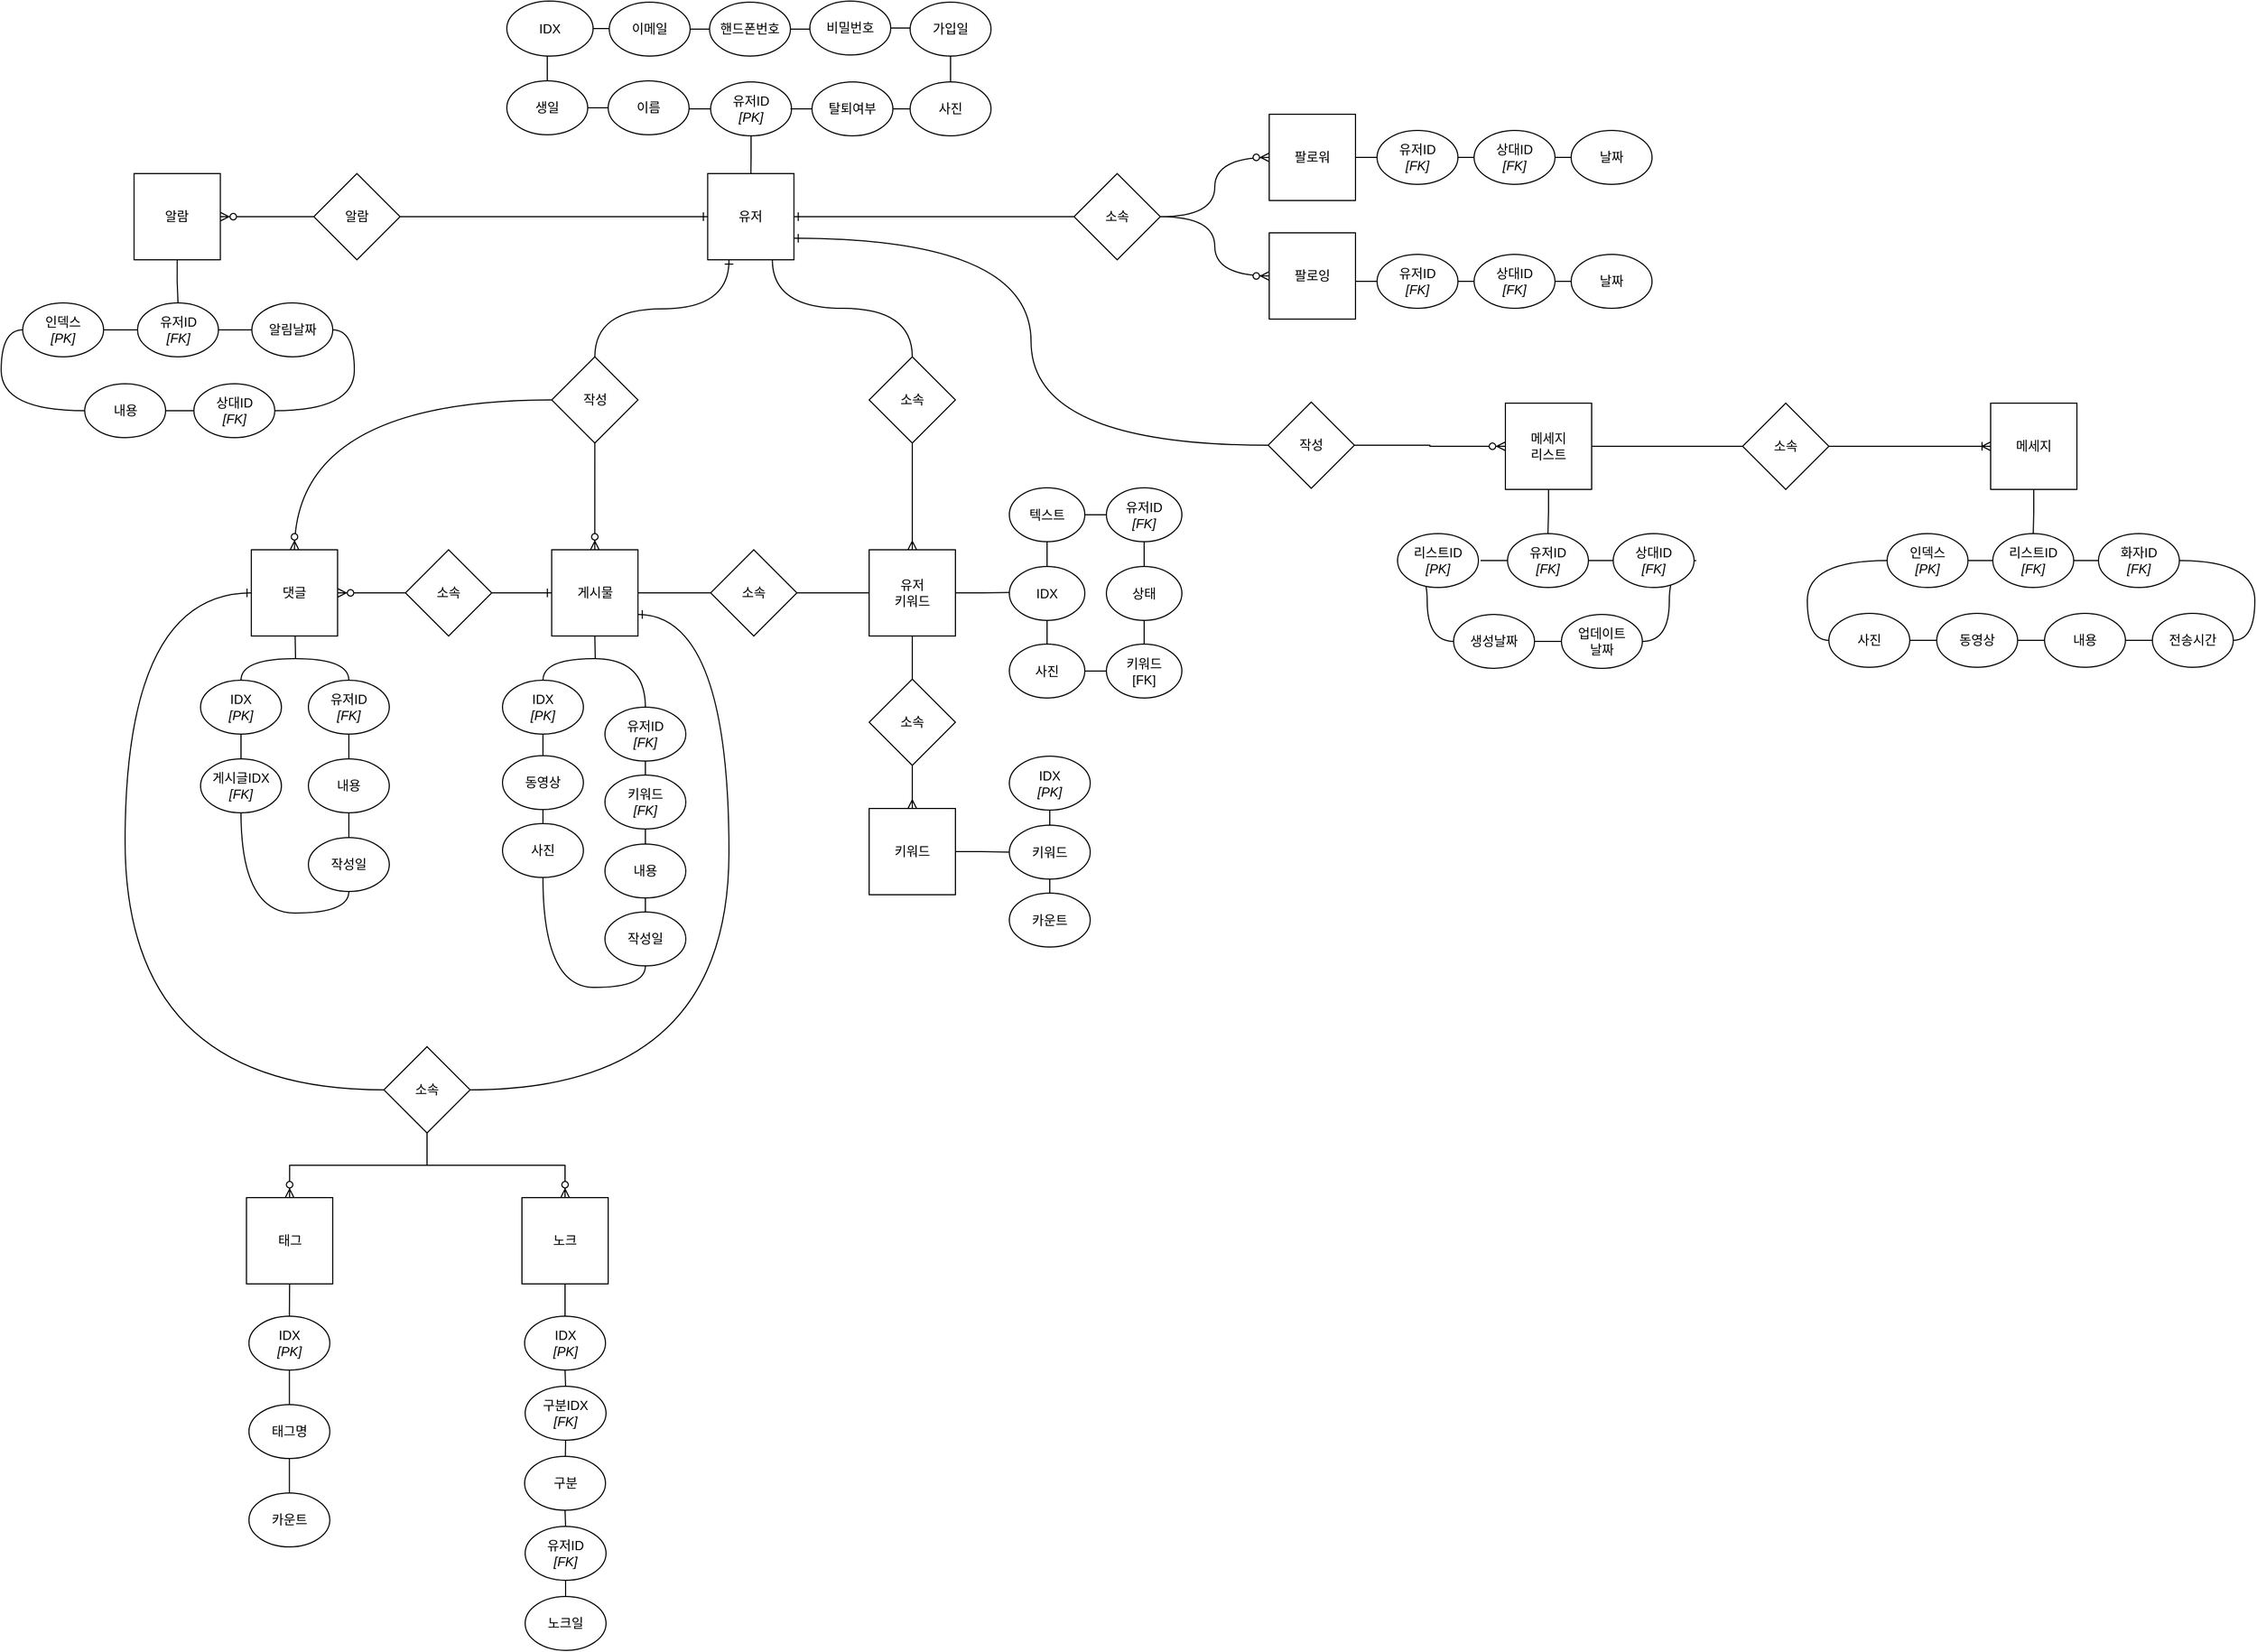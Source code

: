 <mxfile version="14.4.9" type="github">
  <diagram id="OJwl7VF2aaMQ7D2Qhbce" name="Page-1">
    <mxGraphModel dx="3764" dy="1450" grid="1" gridSize="10" guides="1" tooltips="1" connect="1" arrows="1" fold="1" page="1" pageScale="1" pageWidth="1169" pageHeight="1654" math="0" shadow="0">
      <root>
        <mxCell id="0" />
        <mxCell id="1" parent="0" />
        <mxCell id="GeIdy100ILQXvOGni47h-77" style="edgeStyle=orthogonalEdgeStyle;rounded=0;orthogonalLoop=1;jettySize=auto;html=1;exitX=1;exitY=0.5;exitDx=0;exitDy=0;startArrow=ERone;startFill=0;endArrow=none;endFill=0;entryX=0;entryY=0.5;entryDx=0;entryDy=0;" edge="1" parent="1" source="9PiMVoSSLSlRTzpGpvO3-22" target="9PiMVoSSLSlRTzpGpvO3-119">
          <mxGeometry relative="1" as="geometry">
            <mxPoint x="820" y="730" as="targetPoint" />
          </mxGeometry>
        </mxCell>
        <mxCell id="GeIdy100ILQXvOGni47h-89" style="edgeStyle=orthogonalEdgeStyle;rounded=0;orthogonalLoop=1;jettySize=auto;html=1;exitX=0.75;exitY=1;exitDx=0;exitDy=0;startArrow=none;startFill=0;endArrow=none;endFill=0;curved=1;" edge="1" parent="1" source="9PiMVoSSLSlRTzpGpvO3-22" target="9PiMVoSSLSlRTzpGpvO3-71">
          <mxGeometry relative="1" as="geometry" />
        </mxCell>
        <mxCell id="GeIdy100ILQXvOGni47h-182" style="edgeStyle=orthogonalEdgeStyle;curved=1;rounded=0;orthogonalLoop=1;jettySize=auto;html=1;exitX=1;exitY=0.75;exitDx=0;exitDy=0;entryX=0;entryY=0.5;entryDx=0;entryDy=0;startArrow=ERone;startFill=0;endArrow=none;endFill=0;" edge="1" parent="1" source="9PiMVoSSLSlRTzpGpvO3-22" target="9PiMVoSSLSlRTzpGpvO3-205">
          <mxGeometry relative="1" as="geometry" />
        </mxCell>
        <mxCell id="9PiMVoSSLSlRTzpGpvO3-22" value="유저" style="whiteSpace=wrap;html=1;aspect=fixed;" parent="1" vertex="1">
          <mxGeometry x="620.25" y="490" width="80" height="80" as="geometry" />
        </mxCell>
        <mxCell id="9PiMVoSSLSlRTzpGpvO3-57" style="edgeStyle=orthogonalEdgeStyle;rounded=0;orthogonalLoop=1;jettySize=auto;html=1;exitX=0.5;exitY=0;exitDx=0;exitDy=0;startArrow=ERmany;startFill=0;endArrow=none;endFill=0;" parent="1" source="9PiMVoSSLSlRTzpGpvO3-47" target="9PiMVoSSLSlRTzpGpvO3-56" edge="1">
          <mxGeometry relative="1" as="geometry" />
        </mxCell>
        <mxCell id="GeIdy100ILQXvOGni47h-93" style="edgeStyle=orthogonalEdgeStyle;rounded=0;orthogonalLoop=1;jettySize=auto;html=1;exitX=1;exitY=0.5;exitDx=0;exitDy=0;startArrow=none;startFill=0;endArrow=none;endFill=0;" edge="1" parent="1" source="9PiMVoSSLSlRTzpGpvO3-47" target="9PiMVoSSLSlRTzpGpvO3-49">
          <mxGeometry relative="1" as="geometry" />
        </mxCell>
        <mxCell id="9PiMVoSSLSlRTzpGpvO3-47" value="키워드" style="whiteSpace=wrap;html=1;aspect=fixed;gradientColor=#ffffff;" parent="1" vertex="1">
          <mxGeometry x="770" y="1079" width="80" height="80" as="geometry" />
        </mxCell>
        <mxCell id="9PiMVoSSLSlRTzpGpvO3-56" value="소속" style="rhombus;whiteSpace=wrap;html=1;gradientColor=#ffffff;" parent="1" vertex="1">
          <mxGeometry x="770" y="959" width="80" height="80" as="geometry" />
        </mxCell>
        <mxCell id="9PiMVoSSLSlRTzpGpvO3-78" style="edgeStyle=orthogonalEdgeStyle;rounded=0;orthogonalLoop=1;jettySize=auto;html=1;exitX=0.5;exitY=1;exitDx=0;exitDy=0;startArrow=none;startFill=0;endArrow=none;endFill=0;" parent="1" source="9PiMVoSSLSlRTzpGpvO3-70" target="9PiMVoSSLSlRTzpGpvO3-56" edge="1">
          <mxGeometry relative="1" as="geometry" />
        </mxCell>
        <mxCell id="GeIdy100ILQXvOGni47h-91" style="edgeStyle=orthogonalEdgeStyle;rounded=0;orthogonalLoop=1;jettySize=auto;html=1;exitX=0;exitY=0.5;exitDx=0;exitDy=0;startArrow=none;startFill=0;endArrow=none;endFill=0;" edge="1" parent="1" source="9PiMVoSSLSlRTzpGpvO3-70" target="GeIdy100ILQXvOGni47h-90">
          <mxGeometry relative="1" as="geometry" />
        </mxCell>
        <mxCell id="GeIdy100ILQXvOGni47h-94" style="edgeStyle=orthogonalEdgeStyle;rounded=0;orthogonalLoop=1;jettySize=auto;html=1;exitX=1;exitY=0.5;exitDx=0;exitDy=0;startArrow=none;startFill=0;endArrow=none;endFill=0;" edge="1" parent="1" source="9PiMVoSSLSlRTzpGpvO3-70">
          <mxGeometry relative="1" as="geometry">
            <mxPoint x="900" y="878.667" as="targetPoint" />
          </mxGeometry>
        </mxCell>
        <mxCell id="9PiMVoSSLSlRTzpGpvO3-70" value="유저&lt;br&gt;키워드" style="whiteSpace=wrap;html=1;aspect=fixed;gradientColor=#ffffff;" parent="1" vertex="1">
          <mxGeometry x="770" y="839" width="80" height="80" as="geometry" />
        </mxCell>
        <mxCell id="9PiMVoSSLSlRTzpGpvO3-77" style="edgeStyle=orthogonalEdgeStyle;rounded=0;orthogonalLoop=1;jettySize=auto;html=1;exitX=0.5;exitY=1;exitDx=0;exitDy=0;entryX=0.5;entryY=0;entryDx=0;entryDy=0;startArrow=none;startFill=0;endArrow=ERmany;endFill=0;" parent="1" source="9PiMVoSSLSlRTzpGpvO3-71" target="9PiMVoSSLSlRTzpGpvO3-70" edge="1">
          <mxGeometry relative="1" as="geometry" />
        </mxCell>
        <mxCell id="9PiMVoSSLSlRTzpGpvO3-71" value="소속" style="rhombus;whiteSpace=wrap;html=1;gradientColor=#ffffff;" parent="1" vertex="1">
          <mxGeometry x="770" y="660" width="80" height="80" as="geometry" />
        </mxCell>
        <mxCell id="GeIdy100ILQXvOGni47h-99" style="edgeStyle=orthogonalEdgeStyle;rounded=0;orthogonalLoop=1;jettySize=auto;html=1;exitX=0.5;exitY=1;exitDx=0;exitDy=0;startArrow=none;startFill=0;endArrow=none;endFill=0;" edge="1" parent="1" source="9PiMVoSSLSlRTzpGpvO3-83">
          <mxGeometry relative="1" as="geometry">
            <mxPoint x="516" y="940" as="targetPoint" />
          </mxGeometry>
        </mxCell>
        <mxCell id="GeIdy100ILQXvOGni47h-101" style="edgeStyle=orthogonalEdgeStyle;rounded=0;orthogonalLoop=1;jettySize=auto;html=1;exitX=0;exitY=0.5;exitDx=0;exitDy=0;startArrow=ERone;startFill=0;endArrow=none;endFill=0;" edge="1" parent="1" source="9PiMVoSSLSlRTzpGpvO3-83" target="9PiMVoSSLSlRTzpGpvO3-239">
          <mxGeometry relative="1" as="geometry" />
        </mxCell>
        <mxCell id="GeIdy100ILQXvOGni47h-181" style="edgeStyle=orthogonalEdgeStyle;curved=1;rounded=0;orthogonalLoop=1;jettySize=auto;html=1;exitX=1;exitY=0.75;exitDx=0;exitDy=0;entryX=1;entryY=0.5;entryDx=0;entryDy=0;startArrow=ERone;startFill=0;endArrow=none;endFill=0;" edge="1" parent="1" source="9PiMVoSSLSlRTzpGpvO3-83" target="9PiMVoSSLSlRTzpGpvO3-245">
          <mxGeometry relative="1" as="geometry">
            <Array as="points">
              <mxPoint x="640" y="899" />
              <mxPoint x="640" y="1340" />
            </Array>
          </mxGeometry>
        </mxCell>
        <mxCell id="9PiMVoSSLSlRTzpGpvO3-83" value="게시물" style="whiteSpace=wrap;html=1;aspect=fixed;gradientColor=#ffffff;" parent="1" vertex="1">
          <mxGeometry x="475.62" y="839" width="80" height="80" as="geometry" />
        </mxCell>
        <mxCell id="GeIdy100ILQXvOGni47h-180" style="edgeStyle=orthogonalEdgeStyle;curved=1;rounded=0;orthogonalLoop=1;jettySize=auto;html=1;exitX=0;exitY=0.5;exitDx=0;exitDy=0;entryX=0;entryY=0.5;entryDx=0;entryDy=0;startArrow=ERone;startFill=0;endArrow=none;endFill=0;" edge="1" parent="1" source="9PiMVoSSLSlRTzpGpvO3-94" target="9PiMVoSSLSlRTzpGpvO3-245">
          <mxGeometry relative="1" as="geometry">
            <Array as="points">
              <mxPoint x="80" y="879" />
              <mxPoint x="80" y="1340" />
            </Array>
          </mxGeometry>
        </mxCell>
        <mxCell id="9PiMVoSSLSlRTzpGpvO3-94" value="댓글" style="whiteSpace=wrap;html=1;aspect=fixed;gradientColor=#ffffff;" parent="1" vertex="1">
          <mxGeometry x="197.07" y="839" width="80" height="80" as="geometry" />
        </mxCell>
        <mxCell id="GeIdy100ILQXvOGni47h-161" style="edgeStyle=none;rounded=0;orthogonalLoop=1;jettySize=auto;html=1;exitX=0.5;exitY=1;exitDx=0;exitDy=0;startArrow=none;startFill=0;endArrow=none;endFill=0;" edge="1" parent="1" source="9PiMVoSSLSlRTzpGpvO3-103" target="GeIdy100ILQXvOGni47h-160">
          <mxGeometry relative="1" as="geometry" />
        </mxCell>
        <mxCell id="9PiMVoSSLSlRTzpGpvO3-103" value="노크" style="whiteSpace=wrap;html=1;aspect=fixed;gradientColor=#ffffff;" parent="1" vertex="1">
          <mxGeometry x="448" y="1440" width="80" height="80" as="geometry" />
        </mxCell>
        <mxCell id="GeIdy100ILQXvOGni47h-165" style="edgeStyle=none;rounded=0;orthogonalLoop=1;jettySize=auto;html=1;exitX=0.5;exitY=1;exitDx=0;exitDy=0;entryX=0.5;entryY=0;entryDx=0;entryDy=0;startArrow=none;startFill=0;endArrow=none;endFill=0;" edge="1" parent="1" source="9PiMVoSSLSlRTzpGpvO3-104" target="9PiMVoSSLSlRTzpGpvO3-105">
          <mxGeometry relative="1" as="geometry" />
        </mxCell>
        <mxCell id="9PiMVoSSLSlRTzpGpvO3-104" value="구분" style="ellipse;whiteSpace=wrap;html=1;gradientColor=#ffffff;flipH=1;flipV=1;" parent="1" vertex="1">
          <mxGeometry x="450.5" y="1680" width="75" height="50" as="geometry" />
        </mxCell>
        <mxCell id="GeIdy100ILQXvOGni47h-166" style="edgeStyle=none;rounded=0;orthogonalLoop=1;jettySize=auto;html=1;exitX=0.5;exitY=1;exitDx=0;exitDy=0;entryX=0.5;entryY=0;entryDx=0;entryDy=0;startArrow=none;startFill=0;endArrow=none;endFill=0;" edge="1" parent="1" source="9PiMVoSSLSlRTzpGpvO3-105" target="9PiMVoSSLSlRTzpGpvO3-106">
          <mxGeometry relative="1" as="geometry" />
        </mxCell>
        <mxCell id="9PiMVoSSLSlRTzpGpvO3-105" value="유저ID&lt;br&gt;&lt;i&gt;[FK]&lt;/i&gt;" style="ellipse;whiteSpace=wrap;html=1;gradientColor=#ffffff;flipH=1;flipV=1;" parent="1" vertex="1">
          <mxGeometry x="451" y="1745" width="75" height="50" as="geometry" />
        </mxCell>
        <mxCell id="9PiMVoSSLSlRTzpGpvO3-106" value="노크일" style="ellipse;whiteSpace=wrap;html=1;gradientColor=#ffffff;flipH=1;flipV=1;" parent="1" vertex="1">
          <mxGeometry x="451" y="1810" width="75" height="50" as="geometry" />
        </mxCell>
        <mxCell id="9PiMVoSSLSlRTzpGpvO3-110" value="팔로워" style="whiteSpace=wrap;html=1;aspect=fixed;" parent="1" vertex="1">
          <mxGeometry x="1141" y="435" width="80" height="80" as="geometry" />
        </mxCell>
        <mxCell id="9PiMVoSSLSlRTzpGpvO3-198" style="edgeStyle=orthogonalEdgeStyle;rounded=0;orthogonalLoop=1;jettySize=auto;html=1;exitX=0;exitY=0.5;exitDx=0;exitDy=0;entryX=1;entryY=0.5;entryDx=0;entryDy=0;startArrow=none;startFill=0;endArrow=none;endFill=0;" parent="1" source="9PiMVoSSLSlRTzpGpvO3-111" target="9PiMVoSSLSlRTzpGpvO3-110" edge="1">
          <mxGeometry relative="1" as="geometry" />
        </mxCell>
        <mxCell id="9PiMVoSSLSlRTzpGpvO3-111" value="유저ID&lt;br&gt;&lt;i&gt;[FK]&lt;/i&gt;" style="ellipse;whiteSpace=wrap;html=1;gradientColor=#ffffff;flipH=1;flipV=1;" parent="1" vertex="1">
          <mxGeometry x="1241" y="450" width="75" height="50" as="geometry" />
        </mxCell>
        <mxCell id="9PiMVoSSLSlRTzpGpvO3-199" style="edgeStyle=orthogonalEdgeStyle;rounded=0;orthogonalLoop=1;jettySize=auto;html=1;exitX=0;exitY=0.5;exitDx=0;exitDy=0;entryX=1;entryY=0.5;entryDx=0;entryDy=0;startArrow=none;startFill=0;endArrow=none;endFill=0;" parent="1" source="9PiMVoSSLSlRTzpGpvO3-113" target="9PiMVoSSLSlRTzpGpvO3-111" edge="1">
          <mxGeometry relative="1" as="geometry" />
        </mxCell>
        <mxCell id="9PiMVoSSLSlRTzpGpvO3-113" value="상대ID&lt;br&gt;&lt;i&gt;[FK]&lt;/i&gt;" style="ellipse;whiteSpace=wrap;html=1;gradientColor=#ffffff;flipH=1;flipV=1;" parent="1" vertex="1">
          <mxGeometry x="1331" y="450" width="75" height="50" as="geometry" />
        </mxCell>
        <mxCell id="9PiMVoSSLSlRTzpGpvO3-114" value="팔로잉" style="whiteSpace=wrap;html=1;aspect=fixed;" parent="1" vertex="1">
          <mxGeometry x="1141" y="545" width="80" height="80" as="geometry" />
        </mxCell>
        <mxCell id="9PiMVoSSLSlRTzpGpvO3-201" style="edgeStyle=orthogonalEdgeStyle;rounded=0;orthogonalLoop=1;jettySize=auto;html=1;exitX=0;exitY=0.5;exitDx=0;exitDy=0;entryX=1;entryY=0.5;entryDx=0;entryDy=0;startArrow=none;startFill=0;endArrow=none;endFill=0;" parent="1" target="9PiMVoSSLSlRTzpGpvO3-114" edge="1">
          <mxGeometry relative="1" as="geometry">
            <mxPoint x="1241.0" y="590" as="sourcePoint" />
          </mxGeometry>
        </mxCell>
        <mxCell id="9PiMVoSSLSlRTzpGpvO3-202" style="edgeStyle=orthogonalEdgeStyle;rounded=0;orthogonalLoop=1;jettySize=auto;html=1;exitX=0;exitY=0.5;exitDx=0;exitDy=0;entryX=1;entryY=0.5;entryDx=0;entryDy=0;startArrow=none;startFill=0;endArrow=none;endFill=0;" parent="1" edge="1">
          <mxGeometry relative="1" as="geometry">
            <mxPoint x="1331.0" y="590" as="sourcePoint" />
            <mxPoint x="1316.0" y="590" as="targetPoint" />
          </mxGeometry>
        </mxCell>
        <mxCell id="9PiMVoSSLSlRTzpGpvO3-200" style="edgeStyle=orthogonalEdgeStyle;rounded=0;orthogonalLoop=1;jettySize=auto;html=1;exitX=0;exitY=0.5;exitDx=0;exitDy=0;entryX=1;entryY=0.5;entryDx=0;entryDy=0;startArrow=none;startFill=0;endArrow=none;endFill=0;" parent="1" source="9PiMVoSSLSlRTzpGpvO3-117" target="9PiMVoSSLSlRTzpGpvO3-113" edge="1">
          <mxGeometry relative="1" as="geometry" />
        </mxCell>
        <mxCell id="9PiMVoSSLSlRTzpGpvO3-117" value="날짜" style="ellipse;whiteSpace=wrap;html=1;gradientColor=#ffffff;flipH=1;flipV=1;" parent="1" vertex="1">
          <mxGeometry x="1421" y="450" width="75" height="50" as="geometry" />
        </mxCell>
        <mxCell id="9PiMVoSSLSlRTzpGpvO3-204" style="edgeStyle=orthogonalEdgeStyle;rounded=0;orthogonalLoop=1;jettySize=auto;html=1;exitX=0;exitY=0.5;exitDx=0;exitDy=0;entryX=1;entryY=0.5;entryDx=0;entryDy=0;startArrow=none;startFill=0;endArrow=none;endFill=0;" parent="1" source="9PiMVoSSLSlRTzpGpvO3-118" edge="1">
          <mxGeometry relative="1" as="geometry">
            <mxPoint x="1406.0" y="590" as="targetPoint" />
          </mxGeometry>
        </mxCell>
        <mxCell id="9PiMVoSSLSlRTzpGpvO3-118" value="날짜" style="ellipse;whiteSpace=wrap;html=1;gradientColor=#ffffff;flipH=1;flipV=1;" parent="1" vertex="1">
          <mxGeometry x="1421" y="565" width="75" height="50" as="geometry" />
        </mxCell>
        <mxCell id="9PiMVoSSLSlRTzpGpvO3-121" style="edgeStyle=orthogonalEdgeStyle;rounded=0;orthogonalLoop=1;jettySize=auto;html=1;exitX=1;exitY=0.5;exitDx=0;exitDy=0;entryX=0;entryY=0.5;entryDx=0;entryDy=0;startArrow=none;startFill=0;endArrow=ERzeroToMany;endFill=1;curved=1;" parent="1" source="9PiMVoSSLSlRTzpGpvO3-119" target="9PiMVoSSLSlRTzpGpvO3-110" edge="1">
          <mxGeometry relative="1" as="geometry" />
        </mxCell>
        <mxCell id="9PiMVoSSLSlRTzpGpvO3-123" style="edgeStyle=orthogonalEdgeStyle;rounded=0;orthogonalLoop=1;jettySize=auto;html=1;exitX=1;exitY=0.5;exitDx=0;exitDy=0;startArrow=none;startFill=0;endArrow=ERzeroToMany;endFill=1;curved=1;" parent="1" source="9PiMVoSSLSlRTzpGpvO3-119" target="9PiMVoSSLSlRTzpGpvO3-114" edge="1">
          <mxGeometry relative="1" as="geometry" />
        </mxCell>
        <mxCell id="9PiMVoSSLSlRTzpGpvO3-119" value="소속" style="rhombus;whiteSpace=wrap;html=1;gradientColor=#ffffff;" parent="1" vertex="1">
          <mxGeometry x="960" y="490" width="80" height="80" as="geometry" />
        </mxCell>
        <mxCell id="GeIdy100ILQXvOGni47h-158" style="rounded=0;orthogonalLoop=1;jettySize=auto;html=1;exitX=0.5;exitY=1;exitDx=0;exitDy=0;startArrow=none;startFill=0;endArrow=none;endFill=0;" edge="1" parent="1" source="9PiMVoSSLSlRTzpGpvO3-124" target="9PiMVoSSLSlRTzpGpvO3-129">
          <mxGeometry relative="1" as="geometry" />
        </mxCell>
        <mxCell id="9PiMVoSSLSlRTzpGpvO3-124" value="태그" style="whiteSpace=wrap;html=1;aspect=fixed;gradientColor=#ffffff;" parent="1" vertex="1">
          <mxGeometry x="192.57" y="1440" width="80" height="80" as="geometry" />
        </mxCell>
        <mxCell id="9PiMVoSSLSlRTzpGpvO3-270" style="rounded=0;orthogonalLoop=1;jettySize=auto;html=1;exitX=0.5;exitY=1;exitDx=0;exitDy=0;startArrow=none;startFill=0;endArrow=none;endFill=0;" parent="1" source="9PiMVoSSLSlRTzpGpvO3-125" target="9PiMVoSSLSlRTzpGpvO3-126" edge="1">
          <mxGeometry relative="1" as="geometry" />
        </mxCell>
        <mxCell id="9PiMVoSSLSlRTzpGpvO3-125" value="태그명" style="ellipse;whiteSpace=wrap;html=1;gradientColor=#ffffff;flipH=1;flipV=1;" parent="1" vertex="1">
          <mxGeometry x="194.86" y="1632" width="75" height="50" as="geometry" />
        </mxCell>
        <mxCell id="9PiMVoSSLSlRTzpGpvO3-126" value="카운트" style="ellipse;whiteSpace=wrap;html=1;gradientColor=#ffffff;flipH=1;flipV=1;" parent="1" vertex="1">
          <mxGeometry x="194.86" y="1714" width="75" height="50" as="geometry" />
        </mxCell>
        <mxCell id="9PiMVoSSLSlRTzpGpvO3-269" style="rounded=0;orthogonalLoop=1;jettySize=auto;html=1;exitX=0.5;exitY=1;exitDx=0;exitDy=0;startArrow=none;startFill=0;endArrow=none;endFill=0;" parent="1" source="9PiMVoSSLSlRTzpGpvO3-129" target="9PiMVoSSLSlRTzpGpvO3-125" edge="1">
          <mxGeometry relative="1" as="geometry" />
        </mxCell>
        <mxCell id="9PiMVoSSLSlRTzpGpvO3-129" value="IDX&lt;br&gt;&lt;i&gt;[PK]&lt;/i&gt;" style="ellipse;whiteSpace=wrap;html=1;gradientColor=#ffffff;flipH=1;flipV=1;" parent="1" vertex="1">
          <mxGeometry x="194.86" y="1550" width="75" height="50" as="geometry" />
        </mxCell>
        <mxCell id="9PiMVoSSLSlRTzpGpvO3-209" style="edgeStyle=orthogonalEdgeStyle;rounded=0;orthogonalLoop=1;jettySize=auto;html=1;exitX=1;exitY=0.5;exitDx=0;exitDy=0;entryX=0;entryY=0.5;entryDx=0;entryDy=0;startArrow=none;startFill=0;endArrow=none;endFill=0;" parent="1" source="9PiMVoSSLSlRTzpGpvO3-136" target="9PiMVoSSLSlRTzpGpvO3-206" edge="1">
          <mxGeometry relative="1" as="geometry" />
        </mxCell>
        <mxCell id="GeIdy100ILQXvOGni47h-40" style="edgeStyle=orthogonalEdgeStyle;rounded=0;orthogonalLoop=1;jettySize=auto;html=1;exitX=0.5;exitY=1;exitDx=0;exitDy=0;endArrow=none;endFill=0;" edge="1" parent="1" source="9PiMVoSSLSlRTzpGpvO3-136" target="9PiMVoSSLSlRTzpGpvO3-145">
          <mxGeometry relative="1" as="geometry" />
        </mxCell>
        <mxCell id="9PiMVoSSLSlRTzpGpvO3-136" value="메세지&lt;br&gt;리스트" style="whiteSpace=wrap;html=1;aspect=fixed;gradientColor=#ffffff;" parent="1" vertex="1">
          <mxGeometry x="1360" y="703" width="80" height="80" as="geometry" />
        </mxCell>
        <mxCell id="9PiMVoSSLSlRTzpGpvO3-139" value="업데이트&lt;br&gt;날짜" style="ellipse;whiteSpace=wrap;html=1;gradientColor=#ffffff;flipH=1;flipV=1;" parent="1" vertex="1">
          <mxGeometry x="1412" y="899" width="75" height="50" as="geometry" />
        </mxCell>
        <mxCell id="GeIdy100ILQXvOGni47h-41" style="edgeStyle=orthogonalEdgeStyle;rounded=0;orthogonalLoop=1;jettySize=auto;html=1;exitX=0.5;exitY=1;exitDx=0;exitDy=0;endArrow=none;endFill=0;" edge="1" parent="1" source="9PiMVoSSLSlRTzpGpvO3-140" target="9PiMVoSSLSlRTzpGpvO3-141">
          <mxGeometry relative="1" as="geometry" />
        </mxCell>
        <mxCell id="9PiMVoSSLSlRTzpGpvO3-140" value="메세지" style="whiteSpace=wrap;html=1;aspect=fixed;gradientColor=#ffffff;" parent="1" vertex="1">
          <mxGeometry x="1810" y="703" width="80" height="80" as="geometry" />
        </mxCell>
        <mxCell id="GeIdy100ILQXvOGni47h-43" style="edgeStyle=orthogonalEdgeStyle;rounded=0;orthogonalLoop=1;jettySize=auto;html=1;exitX=1;exitY=0.5;exitDx=0;exitDy=0;endArrow=none;endFill=0;" edge="1" parent="1" source="9PiMVoSSLSlRTzpGpvO3-141" target="9PiMVoSSLSlRTzpGpvO3-143">
          <mxGeometry relative="1" as="geometry" />
        </mxCell>
        <mxCell id="9PiMVoSSLSlRTzpGpvO3-141" value="리스트ID&lt;br&gt;&lt;i&gt;[FK]&lt;/i&gt;" style="ellipse;whiteSpace=wrap;html=1;gradientColor=#ffffff;flipH=1;flipV=1;" parent="1" vertex="1">
          <mxGeometry x="1812" y="824" width="75" height="50" as="geometry" />
        </mxCell>
        <mxCell id="GeIdy100ILQXvOGni47h-33" style="edgeStyle=orthogonalEdgeStyle;rounded=0;orthogonalLoop=1;jettySize=auto;html=1;exitX=1;exitY=0.5;exitDx=0;exitDy=0;entryX=0;entryY=0.5;entryDx=0;entryDy=0;endArrow=none;endFill=0;" edge="1" parent="1" target="9PiMVoSSLSlRTzpGpvO3-145">
          <mxGeometry relative="1" as="geometry">
            <mxPoint x="1337.0" y="849" as="sourcePoint" />
          </mxGeometry>
        </mxCell>
        <mxCell id="GeIdy100ILQXvOGni47h-39" style="edgeStyle=orthogonalEdgeStyle;rounded=0;orthogonalLoop=1;jettySize=auto;html=1;exitX=0;exitY=0.5;exitDx=0;exitDy=0;entryX=0;entryY=0.5;entryDx=0;entryDy=0;endArrow=none;endFill=0;curved=1;" edge="1" parent="1" target="9PiMVoSSLSlRTzpGpvO3-161">
          <mxGeometry relative="1" as="geometry">
            <mxPoint x="1262.0" y="849" as="sourcePoint" />
          </mxGeometry>
        </mxCell>
        <mxCell id="9PiMVoSSLSlRTzpGpvO3-142" value="리스트ID&lt;br&gt;&lt;i&gt;[PK]&lt;/i&gt;" style="ellipse;whiteSpace=wrap;html=1;gradientColor=#ffffff;flipH=1;flipV=1;" parent="1" vertex="1">
          <mxGeometry x="1260" y="824" width="75" height="50" as="geometry" />
        </mxCell>
        <mxCell id="GeIdy100ILQXvOGni47h-47" style="edgeStyle=orthogonalEdgeStyle;rounded=0;orthogonalLoop=1;jettySize=auto;html=1;exitX=1;exitY=0.5;exitDx=0;exitDy=0;entryX=1;entryY=0.5;entryDx=0;entryDy=0;endArrow=none;endFill=0;curved=1;" edge="1" parent="1" source="9PiMVoSSLSlRTzpGpvO3-143" target="9PiMVoSSLSlRTzpGpvO3-159">
          <mxGeometry relative="1" as="geometry" />
        </mxCell>
        <mxCell id="9PiMVoSSLSlRTzpGpvO3-143" value="화자ID&lt;br&gt;&lt;i&gt;[FK]&lt;/i&gt;" style="ellipse;whiteSpace=wrap;html=1;gradientColor=#ffffff;flipH=1;flipV=1;" parent="1" vertex="1">
          <mxGeometry x="1910" y="824" width="75" height="50" as="geometry" />
        </mxCell>
        <mxCell id="GeIdy100ILQXvOGni47h-34" style="edgeStyle=orthogonalEdgeStyle;rounded=0;orthogonalLoop=1;jettySize=auto;html=1;exitX=1;exitY=0.5;exitDx=0;exitDy=0;endArrow=none;endFill=0;" edge="1" parent="1" source="9PiMVoSSLSlRTzpGpvO3-145">
          <mxGeometry relative="1" as="geometry">
            <mxPoint x="1462.0" y="849" as="targetPoint" />
          </mxGeometry>
        </mxCell>
        <mxCell id="9PiMVoSSLSlRTzpGpvO3-145" value="유저ID&lt;br&gt;&lt;i&gt;[FK]&lt;/i&gt;" style="ellipse;whiteSpace=wrap;html=1;gradientColor=#ffffff;flipH=1;flipV=1;" parent="1" vertex="1">
          <mxGeometry x="1362" y="824" width="75" height="50" as="geometry" />
        </mxCell>
        <mxCell id="GeIdy100ILQXvOGni47h-38" style="edgeStyle=orthogonalEdgeStyle;rounded=0;orthogonalLoop=1;jettySize=auto;html=1;exitX=1;exitY=0.5;exitDx=0;exitDy=0;entryX=1;entryY=0.5;entryDx=0;entryDy=0;endArrow=none;endFill=0;curved=1;" edge="1" parent="1" target="9PiMVoSSLSlRTzpGpvO3-139">
          <mxGeometry relative="1" as="geometry">
            <mxPoint x="1537.0" y="849" as="sourcePoint" />
          </mxGeometry>
        </mxCell>
        <mxCell id="9PiMVoSSLSlRTzpGpvO3-152" value="상대ID&lt;br&gt;&lt;i&gt;[FK]&lt;/i&gt;" style="ellipse;whiteSpace=wrap;html=1;gradientColor=#ffffff;flipH=1;flipV=1;" parent="1" vertex="1">
          <mxGeometry x="1460" y="824" width="75" height="50" as="geometry" />
        </mxCell>
        <mxCell id="GeIdy100ILQXvOGni47h-46" style="edgeStyle=orthogonalEdgeStyle;rounded=0;orthogonalLoop=1;jettySize=auto;html=1;exitX=1;exitY=0.5;exitDx=0;exitDy=0;endArrow=none;endFill=0;" edge="1" parent="1" source="9PiMVoSSLSlRTzpGpvO3-157" target="9PiMVoSSLSlRTzpGpvO3-159">
          <mxGeometry relative="1" as="geometry" />
        </mxCell>
        <mxCell id="9PiMVoSSLSlRTzpGpvO3-157" value="내용" style="ellipse;whiteSpace=wrap;html=1;gradientColor=#ffffff;flipH=0;flipV=0;" parent="1" vertex="1">
          <mxGeometry x="1860" y="898" width="75" height="50" as="geometry" />
        </mxCell>
        <mxCell id="GeIdy100ILQXvOGni47h-44" style="edgeStyle=orthogonalEdgeStyle;rounded=0;orthogonalLoop=1;jettySize=auto;html=1;exitX=1;exitY=0.5;exitDx=0;exitDy=0;entryX=0;entryY=0.5;entryDx=0;entryDy=0;endArrow=none;endFill=0;" edge="1" parent="1" source="9PiMVoSSLSlRTzpGpvO3-158" target="9PiMVoSSLSlRTzpGpvO3-160">
          <mxGeometry relative="1" as="geometry" />
        </mxCell>
        <mxCell id="9PiMVoSSLSlRTzpGpvO3-158" value="사진" style="ellipse;whiteSpace=wrap;html=1;gradientColor=#ffffff;flipH=0;flipV=0;" parent="1" vertex="1">
          <mxGeometry x="1660" y="898" width="75" height="50" as="geometry" />
        </mxCell>
        <mxCell id="9PiMVoSSLSlRTzpGpvO3-159" value="전송시간" style="ellipse;whiteSpace=wrap;html=1;gradientColor=#ffffff;flipH=0;flipV=0;" parent="1" vertex="1">
          <mxGeometry x="1960" y="898" width="75" height="50" as="geometry" />
        </mxCell>
        <mxCell id="GeIdy100ILQXvOGni47h-45" style="edgeStyle=orthogonalEdgeStyle;rounded=0;orthogonalLoop=1;jettySize=auto;html=1;exitX=1;exitY=0.5;exitDx=0;exitDy=0;entryX=0;entryY=0.5;entryDx=0;entryDy=0;endArrow=none;endFill=0;" edge="1" parent="1" source="9PiMVoSSLSlRTzpGpvO3-160" target="9PiMVoSSLSlRTzpGpvO3-157">
          <mxGeometry relative="1" as="geometry" />
        </mxCell>
        <mxCell id="9PiMVoSSLSlRTzpGpvO3-160" value="동영상" style="ellipse;whiteSpace=wrap;html=1;gradientColor=#ffffff;flipH=0;flipV=0;" parent="1" vertex="1">
          <mxGeometry x="1760" y="898" width="75" height="50" as="geometry" />
        </mxCell>
        <mxCell id="GeIdy100ILQXvOGni47h-35" style="edgeStyle=orthogonalEdgeStyle;rounded=0;orthogonalLoop=1;jettySize=auto;html=1;exitX=1;exitY=0.5;exitDx=0;exitDy=0;entryX=0;entryY=0.5;entryDx=0;entryDy=0;endArrow=none;endFill=0;" edge="1" parent="1" source="9PiMVoSSLSlRTzpGpvO3-161" target="9PiMVoSSLSlRTzpGpvO3-139">
          <mxGeometry relative="1" as="geometry" />
        </mxCell>
        <mxCell id="9PiMVoSSLSlRTzpGpvO3-161" value="생성날짜" style="ellipse;whiteSpace=wrap;html=1;gradientColor=#ffffff;flipH=1;flipV=1;" parent="1" vertex="1">
          <mxGeometry x="1312" y="899" width="75" height="50" as="geometry" />
        </mxCell>
        <mxCell id="GeIdy100ILQXvOGni47h-54" style="edgeStyle=orthogonalEdgeStyle;rounded=0;orthogonalLoop=1;jettySize=auto;html=1;exitX=0.5;exitY=1;exitDx=0;exitDy=0;endArrow=none;endFill=0;" edge="1" parent="1" source="9PiMVoSSLSlRTzpGpvO3-162" target="9PiMVoSSLSlRTzpGpvO3-164">
          <mxGeometry relative="1" as="geometry" />
        </mxCell>
        <mxCell id="9PiMVoSSLSlRTzpGpvO3-162" value="알람" style="whiteSpace=wrap;html=1;aspect=fixed;gradientColor=#ffffff;" parent="1" vertex="1">
          <mxGeometry x="88.32" y="490" width="80" height="80" as="geometry" />
        </mxCell>
        <mxCell id="GeIdy100ILQXvOGni47h-49" style="edgeStyle=orthogonalEdgeStyle;rounded=0;orthogonalLoop=1;jettySize=auto;html=1;exitX=1;exitY=0.5;exitDx=0;exitDy=0;endArrow=none;endFill=0;curved=1;" edge="1" parent="1" source="9PiMVoSSLSlRTzpGpvO3-163" target="9PiMVoSSLSlRTzpGpvO3-164">
          <mxGeometry relative="1" as="geometry" />
        </mxCell>
        <mxCell id="GeIdy100ILQXvOGni47h-53" style="edgeStyle=orthogonalEdgeStyle;rounded=0;orthogonalLoop=1;jettySize=auto;html=1;exitX=0;exitY=0.5;exitDx=0;exitDy=0;entryX=0;entryY=0.5;entryDx=0;entryDy=0;endArrow=none;endFill=0;curved=1;" edge="1" parent="1" source="9PiMVoSSLSlRTzpGpvO3-163" target="9PiMVoSSLSlRTzpGpvO3-166">
          <mxGeometry relative="1" as="geometry" />
        </mxCell>
        <mxCell id="9PiMVoSSLSlRTzpGpvO3-163" value="인덱스&lt;br&gt;&lt;i&gt;[PK]&lt;/i&gt;" style="ellipse;whiteSpace=wrap;html=1;gradientColor=#ffffff;flipH=1;flipV=0;" parent="1" vertex="1">
          <mxGeometry x="-14.93" y="610" width="75" height="50" as="geometry" />
        </mxCell>
        <mxCell id="GeIdy100ILQXvOGni47h-50" style="edgeStyle=orthogonalEdgeStyle;rounded=0;orthogonalLoop=1;jettySize=auto;html=1;exitX=1;exitY=0.5;exitDx=0;exitDy=0;endArrow=none;endFill=0;curved=1;" edge="1" parent="1" source="9PiMVoSSLSlRTzpGpvO3-164" target="9PiMVoSSLSlRTzpGpvO3-165">
          <mxGeometry relative="1" as="geometry" />
        </mxCell>
        <mxCell id="9PiMVoSSLSlRTzpGpvO3-164" value="유저ID&lt;br&gt;&lt;i&gt;[FK]&lt;/i&gt;" style="ellipse;whiteSpace=wrap;html=1;gradientColor=#ffffff;flipH=1;flipV=0;" parent="1" vertex="1">
          <mxGeometry x="91.57" y="610" width="75" height="50" as="geometry" />
        </mxCell>
        <mxCell id="GeIdy100ILQXvOGni47h-51" style="edgeStyle=orthogonalEdgeStyle;rounded=0;orthogonalLoop=1;jettySize=auto;html=1;exitX=1;exitY=0.5;exitDx=0;exitDy=0;entryX=1;entryY=0.5;entryDx=0;entryDy=0;endArrow=none;endFill=0;curved=1;" edge="1" parent="1" source="9PiMVoSSLSlRTzpGpvO3-165" target="9PiMVoSSLSlRTzpGpvO3-167">
          <mxGeometry relative="1" as="geometry" />
        </mxCell>
        <mxCell id="9PiMVoSSLSlRTzpGpvO3-165" value="알림날짜" style="ellipse;whiteSpace=wrap;html=1;gradientColor=#ffffff;flipH=1;flipV=0;" parent="1" vertex="1">
          <mxGeometry x="197.57" y="610" width="75" height="50" as="geometry" />
        </mxCell>
        <mxCell id="9PiMVoSSLSlRTzpGpvO3-166" value="내용" style="ellipse;whiteSpace=wrap;html=1;gradientColor=#ffffff;flipH=1;flipV=0;" parent="1" vertex="1">
          <mxGeometry x="42.57" y="685" width="75" height="50" as="geometry" />
        </mxCell>
        <mxCell id="GeIdy100ILQXvOGni47h-52" style="edgeStyle=orthogonalEdgeStyle;rounded=0;orthogonalLoop=1;jettySize=auto;html=1;exitX=0;exitY=0.5;exitDx=0;exitDy=0;entryX=1;entryY=0.5;entryDx=0;entryDy=0;endArrow=none;endFill=0;curved=1;" edge="1" parent="1" source="9PiMVoSSLSlRTzpGpvO3-167" target="9PiMVoSSLSlRTzpGpvO3-166">
          <mxGeometry relative="1" as="geometry" />
        </mxCell>
        <mxCell id="9PiMVoSSLSlRTzpGpvO3-167" value="상대ID&lt;br&gt;&lt;i&gt;[FK]&lt;/i&gt;" style="ellipse;whiteSpace=wrap;html=1;gradientColor=#ffffff;flipH=1;flipV=0;" parent="1" vertex="1">
          <mxGeometry x="143.82" y="685" width="75" height="50" as="geometry" />
        </mxCell>
        <mxCell id="GeIdy100ILQXvOGni47h-16" style="edgeStyle=orthogonalEdgeStyle;rounded=0;orthogonalLoop=1;jettySize=auto;html=1;exitX=1;exitY=0.5;exitDx=0;exitDy=0;entryX=0;entryY=0.5;entryDx=0;entryDy=0;endArrow=none;endFill=0;" edge="1" parent="1" source="9PiMVoSSLSlRTzpGpvO3-34" target="9PiMVoSSLSlRTzpGpvO3-37">
          <mxGeometry relative="1" as="geometry" />
        </mxCell>
        <mxCell id="9PiMVoSSLSlRTzpGpvO3-34" value="핸드폰번호" style="ellipse;whiteSpace=wrap;html=1;gradientColor=#ffffff;flipH=0;flipV=1;" parent="1" vertex="1">
          <mxGeometry x="622" y="331" width="75" height="50" as="geometry" />
        </mxCell>
        <mxCell id="GeIdy100ILQXvOGni47h-15" style="edgeStyle=orthogonalEdgeStyle;rounded=0;orthogonalLoop=1;jettySize=auto;html=1;exitX=1;exitY=0.5;exitDx=0;exitDy=0;entryX=0;entryY=0.5;entryDx=0;entryDy=0;endArrow=none;endFill=0;" edge="1" parent="1" source="9PiMVoSSLSlRTzpGpvO3-35" target="9PiMVoSSLSlRTzpGpvO3-34">
          <mxGeometry relative="1" as="geometry" />
        </mxCell>
        <mxCell id="9PiMVoSSLSlRTzpGpvO3-35" value="이메일" style="ellipse;whiteSpace=wrap;html=1;gradientColor=#ffffff;flipH=0;flipV=1;" parent="1" vertex="1">
          <mxGeometry x="529" y="331" width="75" height="50" as="geometry" />
        </mxCell>
        <mxCell id="GeIdy100ILQXvOGni47h-17" style="edgeStyle=orthogonalEdgeStyle;rounded=0;orthogonalLoop=1;jettySize=auto;html=1;exitX=1;exitY=0.5;exitDx=0;exitDy=0;entryX=0;entryY=0.5;entryDx=0;entryDy=0;endArrow=none;endFill=0;" edge="1" parent="1" source="9PiMVoSSLSlRTzpGpvO3-37" target="9PiMVoSSLSlRTzpGpvO3-58">
          <mxGeometry relative="1" as="geometry" />
        </mxCell>
        <mxCell id="9PiMVoSSLSlRTzpGpvO3-37" value="비밀번호" style="ellipse;whiteSpace=wrap;html=1;gradientColor=#ffffff;flipH=0;flipV=1;" parent="1" vertex="1">
          <mxGeometry x="715" y="330" width="75" height="50" as="geometry" />
        </mxCell>
        <mxCell id="GeIdy100ILQXvOGni47h-59" style="edgeStyle=orthogonalEdgeStyle;rounded=0;orthogonalLoop=1;jettySize=auto;html=1;exitX=0.5;exitY=1;exitDx=0;exitDy=0;endArrow=none;endFill=0;" edge="1" parent="1" source="9PiMVoSSLSlRTzpGpvO3-58" target="GeIdy100ILQXvOGni47h-58">
          <mxGeometry relative="1" as="geometry" />
        </mxCell>
        <mxCell id="9PiMVoSSLSlRTzpGpvO3-58" value="가입일" style="ellipse;whiteSpace=wrap;html=1;gradientColor=#ffffff;flipH=0;flipV=1;" parent="1" vertex="1">
          <mxGeometry x="808" y="331" width="75" height="50" as="geometry" />
        </mxCell>
        <mxCell id="GeIdy100ILQXvOGni47h-14" style="edgeStyle=orthogonalEdgeStyle;rounded=0;orthogonalLoop=1;jettySize=auto;html=1;exitX=1;exitY=0.5;exitDx=0;exitDy=0;entryX=0;entryY=0.5;entryDx=0;entryDy=0;endArrow=none;endFill=0;" edge="1" parent="1" source="9PiMVoSSLSlRTzpGpvO3-89" target="9PiMVoSSLSlRTzpGpvO3-35">
          <mxGeometry relative="1" as="geometry" />
        </mxCell>
        <mxCell id="GeIdy100ILQXvOGni47h-23" style="edgeStyle=orthogonalEdgeStyle;rounded=0;orthogonalLoop=1;jettySize=auto;html=1;exitX=0.5;exitY=1;exitDx=0;exitDy=0;entryX=0.5;entryY=0;entryDx=0;entryDy=0;endArrow=none;endFill=0;" edge="1" parent="1" source="9PiMVoSSLSlRTzpGpvO3-89" target="9PiMVoSSLSlRTzpGpvO3-38">
          <mxGeometry relative="1" as="geometry" />
        </mxCell>
        <mxCell id="9PiMVoSSLSlRTzpGpvO3-89" value="IDX" style="ellipse;whiteSpace=wrap;html=1;gradientColor=#ffffff;flipH=0;flipV=1;" parent="1" vertex="1">
          <mxGeometry x="434" y="330" width="80" height="51" as="geometry" />
        </mxCell>
        <mxCell id="9PiMVoSSLSlRTzpGpvO3-208" style="edgeStyle=orthogonalEdgeStyle;rounded=0;orthogonalLoop=1;jettySize=auto;html=1;exitX=1;exitY=0.5;exitDx=0;exitDy=0;entryX=0;entryY=0.5;entryDx=0;entryDy=0;startArrow=none;startFill=0;endArrow=ERzeroToMany;endFill=1;" parent="1" source="9PiMVoSSLSlRTzpGpvO3-205" target="9PiMVoSSLSlRTzpGpvO3-136" edge="1">
          <mxGeometry relative="1" as="geometry" />
        </mxCell>
        <mxCell id="9PiMVoSSLSlRTzpGpvO3-205" value="작성" style="rhombus;whiteSpace=wrap;html=1;gradientColor=#ffffff;" parent="1" vertex="1">
          <mxGeometry x="1140" y="702" width="80" height="80" as="geometry" />
        </mxCell>
        <mxCell id="9PiMVoSSLSlRTzpGpvO3-211" style="edgeStyle=orthogonalEdgeStyle;rounded=0;orthogonalLoop=1;jettySize=auto;html=1;exitX=1;exitY=0.5;exitDx=0;exitDy=0;entryX=0;entryY=0.5;entryDx=0;entryDy=0;startArrow=none;startFill=0;endArrow=ERoneToMany;endFill=0;" parent="1" source="9PiMVoSSLSlRTzpGpvO3-206" target="9PiMVoSSLSlRTzpGpvO3-140" edge="1">
          <mxGeometry relative="1" as="geometry" />
        </mxCell>
        <mxCell id="9PiMVoSSLSlRTzpGpvO3-206" value="소속" style="rhombus;whiteSpace=wrap;html=1;gradientColor=#ffffff;" parent="1" vertex="1">
          <mxGeometry x="1580" y="703" width="80" height="80" as="geometry" />
        </mxCell>
        <mxCell id="9PiMVoSSLSlRTzpGpvO3-215" style="edgeStyle=orthogonalEdgeStyle;rounded=0;orthogonalLoop=1;jettySize=auto;html=1;exitX=0;exitY=0.5;exitDx=0;exitDy=0;startArrow=none;startFill=0;endArrow=ERzeroToMany;endFill=1;" parent="1" source="9PiMVoSSLSlRTzpGpvO3-213" target="9PiMVoSSLSlRTzpGpvO3-162" edge="1">
          <mxGeometry relative="1" as="geometry" />
        </mxCell>
        <mxCell id="GeIdy100ILQXvOGni47h-85" style="edgeStyle=orthogonalEdgeStyle;rounded=0;orthogonalLoop=1;jettySize=auto;html=1;exitX=1;exitY=0.5;exitDx=0;exitDy=0;startArrow=none;startFill=0;endArrow=ERone;endFill=0;" edge="1" parent="1" source="9PiMVoSSLSlRTzpGpvO3-213" target="9PiMVoSSLSlRTzpGpvO3-22">
          <mxGeometry relative="1" as="geometry" />
        </mxCell>
        <mxCell id="9PiMVoSSLSlRTzpGpvO3-213" value="알람" style="rhombus;whiteSpace=wrap;html=1;gradientColor=#ffffff;" parent="1" vertex="1">
          <mxGeometry x="255.0" y="490" width="80" height="80" as="geometry" />
        </mxCell>
        <mxCell id="9PiMVoSSLSlRTzpGpvO3-232" style="edgeStyle=orthogonalEdgeStyle;rounded=0;orthogonalLoop=1;jettySize=auto;html=1;exitX=0.5;exitY=1;exitDx=0;exitDy=0;startArrow=none;startFill=0;endArrow=ERzeroToMany;endFill=1;" parent="1" source="9PiMVoSSLSlRTzpGpvO3-231" target="9PiMVoSSLSlRTzpGpvO3-83" edge="1">
          <mxGeometry relative="1" as="geometry">
            <Array as="points">
              <mxPoint x="515.62" y="800" />
              <mxPoint x="515.62" y="800" />
            </Array>
          </mxGeometry>
        </mxCell>
        <mxCell id="GeIdy100ILQXvOGni47h-82" style="edgeStyle=orthogonalEdgeStyle;rounded=0;orthogonalLoop=1;jettySize=auto;html=1;exitX=0.5;exitY=0;exitDx=0;exitDy=0;startArrow=none;startFill=0;endArrow=ERone;endFill=0;curved=1;" edge="1" parent="1" source="9PiMVoSSLSlRTzpGpvO3-231">
          <mxGeometry relative="1" as="geometry">
            <mxPoint x="640" y="570" as="targetPoint" />
          </mxGeometry>
        </mxCell>
        <mxCell id="GeIdy100ILQXvOGni47h-103" style="edgeStyle=orthogonalEdgeStyle;rounded=0;orthogonalLoop=1;jettySize=auto;html=1;exitX=0;exitY=0.5;exitDx=0;exitDy=0;startArrow=none;startFill=0;endArrow=ERzeroToMany;endFill=1;curved=1;" edge="1" parent="1" source="9PiMVoSSLSlRTzpGpvO3-231" target="9PiMVoSSLSlRTzpGpvO3-94">
          <mxGeometry relative="1" as="geometry" />
        </mxCell>
        <mxCell id="9PiMVoSSLSlRTzpGpvO3-231" value="작성" style="rhombus;whiteSpace=wrap;html=1;gradientColor=#ffffff;" parent="1" vertex="1">
          <mxGeometry x="475.62" y="660" width="80" height="80" as="geometry" />
        </mxCell>
        <mxCell id="GeIdy100ILQXvOGni47h-102" style="edgeStyle=orthogonalEdgeStyle;rounded=0;orthogonalLoop=1;jettySize=auto;html=1;exitX=0;exitY=0.5;exitDx=0;exitDy=0;startArrow=none;startFill=0;endArrow=ERzeroToMany;endFill=1;" edge="1" parent="1" source="9PiMVoSSLSlRTzpGpvO3-239" target="9PiMVoSSLSlRTzpGpvO3-94">
          <mxGeometry relative="1" as="geometry" />
        </mxCell>
        <mxCell id="9PiMVoSSLSlRTzpGpvO3-239" value="소속" style="rhombus;whiteSpace=wrap;html=1;gradientColor=#ffffff;" parent="1" vertex="1">
          <mxGeometry x="340" y="839" width="80" height="80" as="geometry" />
        </mxCell>
        <mxCell id="9PiMVoSSLSlRTzpGpvO3-247" style="edgeStyle=orthogonalEdgeStyle;rounded=0;orthogonalLoop=1;jettySize=auto;html=1;exitX=0.5;exitY=1;exitDx=0;exitDy=0;entryX=0.5;entryY=0;entryDx=0;entryDy=0;startArrow=none;startFill=0;endArrow=ERzeroToMany;endFill=1;" parent="1" source="9PiMVoSSLSlRTzpGpvO3-245" target="9PiMVoSSLSlRTzpGpvO3-124" edge="1">
          <mxGeometry relative="1" as="geometry" />
        </mxCell>
        <mxCell id="9PiMVoSSLSlRTzpGpvO3-245" value="소속" style="rhombus;whiteSpace=wrap;html=1;gradientColor=#ffffff;" parent="1" vertex="1">
          <mxGeometry x="320" y="1300" width="80" height="80" as="geometry" />
        </mxCell>
        <mxCell id="9PiMVoSSLSlRTzpGpvO3-255" style="edgeStyle=orthogonalEdgeStyle;rounded=0;orthogonalLoop=1;jettySize=auto;html=1;startArrow=none;startFill=0;endArrow=ERzeroToMany;endFill=1;exitX=0.5;exitY=1;exitDx=0;exitDy=0;" parent="1" source="9PiMVoSSLSlRTzpGpvO3-245" target="9PiMVoSSLSlRTzpGpvO3-103" edge="1">
          <mxGeometry relative="1" as="geometry">
            <mxPoint x="775" y="1563" as="sourcePoint" />
          </mxGeometry>
        </mxCell>
        <mxCell id="GeIdy100ILQXvOGni47h-42" style="edgeStyle=orthogonalEdgeStyle;rounded=0;orthogonalLoop=1;jettySize=auto;html=1;exitX=1;exitY=0.5;exitDx=0;exitDy=0;endArrow=none;endFill=0;" edge="1" parent="1" source="GeIdy100ILQXvOGni47h-1" target="9PiMVoSSLSlRTzpGpvO3-141">
          <mxGeometry relative="1" as="geometry" />
        </mxCell>
        <mxCell id="GeIdy100ILQXvOGni47h-48" style="edgeStyle=orthogonalEdgeStyle;rounded=0;orthogonalLoop=1;jettySize=auto;html=1;exitX=0;exitY=0.5;exitDx=0;exitDy=0;entryX=0;entryY=0.5;entryDx=0;entryDy=0;endArrow=none;endFill=0;curved=1;" edge="1" parent="1" source="GeIdy100ILQXvOGni47h-1" target="9PiMVoSSLSlRTzpGpvO3-158">
          <mxGeometry relative="1" as="geometry" />
        </mxCell>
        <mxCell id="GeIdy100ILQXvOGni47h-1" value="인덱스&lt;br&gt;&lt;i&gt;[PK]&lt;/i&gt;" style="ellipse;whiteSpace=wrap;html=1;gradientColor=#ffffff;flipH=1;flipV=1;" vertex="1" parent="1">
          <mxGeometry x="1714" y="824" width="75" height="50" as="geometry" />
        </mxCell>
        <mxCell id="GeIdy100ILQXvOGni47h-19" style="edgeStyle=orthogonalEdgeStyle;rounded=0;orthogonalLoop=1;jettySize=auto;html=1;exitX=0;exitY=0.5;exitDx=0;exitDy=0;entryX=1;entryY=0.5;entryDx=0;entryDy=0;endArrow=none;endFill=0;" edge="1" parent="1" target="9PiMVoSSLSlRTzpGpvO3-60">
          <mxGeometry relative="1" as="geometry">
            <mxPoint x="811.5" y="430" as="sourcePoint" />
          </mxGeometry>
        </mxCell>
        <mxCell id="GeIdy100ILQXvOGni47h-22" style="edgeStyle=orthogonalEdgeStyle;rounded=0;orthogonalLoop=1;jettySize=auto;html=1;exitX=0;exitY=0.5;exitDx=0;exitDy=0;entryX=1;entryY=0.5;entryDx=0;entryDy=0;endArrow=none;endFill=0;" edge="1" parent="1" source="9PiMVoSSLSlRTzpGpvO3-33" target="9PiMVoSSLSlRTzpGpvO3-38">
          <mxGeometry relative="1" as="geometry" />
        </mxCell>
        <mxCell id="9PiMVoSSLSlRTzpGpvO3-33" value="이름" style="ellipse;whiteSpace=wrap;html=1;gradientColor=#ffffff;flipH=1;flipV=0;" parent="1" vertex="1">
          <mxGeometry x="528" y="404" width="75" height="50" as="geometry" />
        </mxCell>
        <mxCell id="GeIdy100ILQXvOGni47h-21" style="edgeStyle=orthogonalEdgeStyle;rounded=0;orthogonalLoop=1;jettySize=auto;html=1;exitX=0;exitY=0.5;exitDx=0;exitDy=0;endArrow=none;endFill=0;" edge="1" parent="1" source="9PiMVoSSLSlRTzpGpvO3-36" target="9PiMVoSSLSlRTzpGpvO3-33">
          <mxGeometry relative="1" as="geometry" />
        </mxCell>
        <mxCell id="GeIdy100ILQXvOGni47h-24" style="edgeStyle=orthogonalEdgeStyle;rounded=0;orthogonalLoop=1;jettySize=auto;html=1;exitX=0.5;exitY=1;exitDx=0;exitDy=0;endArrow=none;endFill=0;" edge="1" parent="1" source="9PiMVoSSLSlRTzpGpvO3-36" target="9PiMVoSSLSlRTzpGpvO3-22">
          <mxGeometry relative="1" as="geometry" />
        </mxCell>
        <mxCell id="9PiMVoSSLSlRTzpGpvO3-36" value="유저ID&lt;br&gt;&lt;i&gt;[PK]&lt;/i&gt;" style="ellipse;whiteSpace=wrap;html=1;gradientColor=#ffffff;flipH=1;flipV=0;" parent="1" vertex="1">
          <mxGeometry x="623" y="405" width="75" height="50" as="geometry" />
        </mxCell>
        <mxCell id="9PiMVoSSLSlRTzpGpvO3-38" value="생일" style="ellipse;whiteSpace=wrap;html=1;gradientColor=#ffffff;flipH=1;flipV=0;" parent="1" vertex="1">
          <mxGeometry x="434" y="404" width="75" height="50" as="geometry" />
        </mxCell>
        <mxCell id="GeIdy100ILQXvOGni47h-20" style="edgeStyle=orthogonalEdgeStyle;rounded=0;orthogonalLoop=1;jettySize=auto;html=1;exitX=0;exitY=0.5;exitDx=0;exitDy=0;endArrow=none;endFill=0;" edge="1" parent="1" source="9PiMVoSSLSlRTzpGpvO3-60" target="9PiMVoSSLSlRTzpGpvO3-36">
          <mxGeometry relative="1" as="geometry" />
        </mxCell>
        <mxCell id="9PiMVoSSLSlRTzpGpvO3-60" value="탈퇴여부" style="ellipse;whiteSpace=wrap;html=1;gradientColor=#ffffff;flipH=1;flipV=0;" parent="1" vertex="1">
          <mxGeometry x="717" y="405" width="75" height="50" as="geometry" />
        </mxCell>
        <mxCell id="GeIdy100ILQXvOGni47h-55" value="유저ID&lt;br&gt;&lt;i&gt;[FK]&lt;/i&gt;" style="ellipse;whiteSpace=wrap;html=1;gradientColor=#ffffff;flipH=1;flipV=1;" vertex="1" parent="1">
          <mxGeometry x="1241" y="565" width="75" height="50" as="geometry" />
        </mxCell>
        <mxCell id="GeIdy100ILQXvOGni47h-56" value="상대ID&lt;br&gt;&lt;i&gt;[FK]&lt;/i&gt;" style="ellipse;whiteSpace=wrap;html=1;gradientColor=#ffffff;flipH=1;flipV=1;" vertex="1" parent="1">
          <mxGeometry x="1331" y="565" width="75" height="50" as="geometry" />
        </mxCell>
        <mxCell id="GeIdy100ILQXvOGni47h-58" value="사진" style="ellipse;whiteSpace=wrap;html=1;gradientColor=#ffffff;flipH=0;flipV=1;" vertex="1" parent="1">
          <mxGeometry x="808" y="405" width="75" height="50" as="geometry" />
        </mxCell>
        <mxCell id="GeIdy100ILQXvOGni47h-86" value="" style="group" vertex="1" connectable="0" parent="1">
          <mxGeometry x="900" y="781.5" width="160" height="195" as="geometry" />
        </mxCell>
        <mxCell id="GeIdy100ILQXvOGni47h-87" value="" style="group" vertex="1" connectable="0" parent="GeIdy100ILQXvOGni47h-86">
          <mxGeometry width="160" height="195" as="geometry" />
        </mxCell>
        <mxCell id="GeIdy100ILQXvOGni47h-61" value="유저ID&lt;br&gt;&lt;i&gt;[FK]&lt;/i&gt;" style="ellipse;whiteSpace=wrap;html=1;gradientColor=#ffffff;flipH=1;flipV=1;" vertex="1" parent="GeIdy100ILQXvOGni47h-87">
          <mxGeometry x="90" width="70" height="50" as="geometry" />
        </mxCell>
        <mxCell id="GeIdy100ILQXvOGni47h-74" style="edgeStyle=orthogonalEdgeStyle;rounded=0;orthogonalLoop=1;jettySize=auto;html=1;exitX=0.5;exitY=0;exitDx=0;exitDy=0;entryX=0.5;entryY=1;entryDx=0;entryDy=0;endArrow=none;endFill=0;curved=1;" edge="1" parent="GeIdy100ILQXvOGni47h-87" source="GeIdy100ILQXvOGni47h-65" target="GeIdy100ILQXvOGni47h-61">
          <mxGeometry relative="1" as="geometry" />
        </mxCell>
        <mxCell id="GeIdy100ILQXvOGni47h-65" value="상태" style="ellipse;whiteSpace=wrap;html=1;gradientColor=#ffffff;flipH=1;flipV=1;" vertex="1" parent="GeIdy100ILQXvOGni47h-87">
          <mxGeometry x="90" y="73" width="70" height="50" as="geometry" />
        </mxCell>
        <mxCell id="GeIdy100ILQXvOGni47h-66" value="키워드&lt;br&gt;[FK]" style="ellipse;whiteSpace=wrap;html=1;gradientColor=#ffffff;flipH=1;flipV=1;" vertex="1" parent="GeIdy100ILQXvOGni47h-87">
          <mxGeometry x="90" y="145" width="70" height="50" as="geometry" />
        </mxCell>
        <mxCell id="GeIdy100ILQXvOGni47h-67" value="사진" style="ellipse;whiteSpace=wrap;html=1;gradientColor=#ffffff;flipH=1;flipV=1;" vertex="1" parent="GeIdy100ILQXvOGni47h-87">
          <mxGeometry y="145" width="70" height="50" as="geometry" />
        </mxCell>
        <mxCell id="GeIdy100ILQXvOGni47h-75" style="edgeStyle=orthogonalEdgeStyle;rounded=0;orthogonalLoop=1;jettySize=auto;html=1;exitX=1;exitY=0.5;exitDx=0;exitDy=0;entryX=0;entryY=0.5;entryDx=0;entryDy=0;endArrow=none;endFill=0;curved=1;" edge="1" parent="GeIdy100ILQXvOGni47h-87" source="GeIdy100ILQXvOGni47h-68" target="GeIdy100ILQXvOGni47h-61">
          <mxGeometry relative="1" as="geometry" />
        </mxCell>
        <mxCell id="GeIdy100ILQXvOGni47h-68" value="텍스트" style="ellipse;whiteSpace=wrap;html=1;gradientColor=#ffffff;flipH=1;flipV=1;" vertex="1" parent="GeIdy100ILQXvOGni47h-87">
          <mxGeometry width="70" height="50" as="geometry" />
        </mxCell>
        <mxCell id="GeIdy100ILQXvOGni47h-69" value="IDX" style="ellipse;whiteSpace=wrap;html=1;gradientColor=#ffffff;flipH=1;flipV=1;" vertex="1" parent="GeIdy100ILQXvOGni47h-87">
          <mxGeometry y="73" width="70" height="50" as="geometry" />
        </mxCell>
        <mxCell id="GeIdy100ILQXvOGni47h-73" style="edgeStyle=orthogonalEdgeStyle;rounded=0;orthogonalLoop=1;jettySize=auto;html=1;exitX=0.5;exitY=0;exitDx=0;exitDy=0;endArrow=none;endFill=0;curved=1;" edge="1" parent="GeIdy100ILQXvOGni47h-87" source="GeIdy100ILQXvOGni47h-66" target="GeIdy100ILQXvOGni47h-65">
          <mxGeometry relative="1" as="geometry" />
        </mxCell>
        <mxCell id="GeIdy100ILQXvOGni47h-72" style="edgeStyle=orthogonalEdgeStyle;rounded=0;orthogonalLoop=1;jettySize=auto;html=1;exitX=1;exitY=0.5;exitDx=0;exitDy=0;endArrow=none;endFill=0;curved=1;" edge="1" parent="GeIdy100ILQXvOGni47h-87" source="GeIdy100ILQXvOGni47h-67" target="GeIdy100ILQXvOGni47h-66">
          <mxGeometry relative="1" as="geometry" />
        </mxCell>
        <mxCell id="GeIdy100ILQXvOGni47h-71" style="edgeStyle=orthogonalEdgeStyle;rounded=0;orthogonalLoop=1;jettySize=auto;html=1;exitX=0.5;exitY=1;exitDx=0;exitDy=0;entryX=0.5;entryY=0;entryDx=0;entryDy=0;endArrow=none;endFill=0;curved=1;" edge="1" parent="GeIdy100ILQXvOGni47h-87" source="GeIdy100ILQXvOGni47h-69" target="GeIdy100ILQXvOGni47h-67">
          <mxGeometry relative="1" as="geometry" />
        </mxCell>
        <mxCell id="GeIdy100ILQXvOGni47h-70" style="edgeStyle=orthogonalEdgeStyle;rounded=0;orthogonalLoop=1;jettySize=auto;html=1;exitX=0.5;exitY=1;exitDx=0;exitDy=0;endArrow=none;endFill=0;curved=1;" edge="1" parent="GeIdy100ILQXvOGni47h-87" source="GeIdy100ILQXvOGni47h-68" target="GeIdy100ILQXvOGni47h-69">
          <mxGeometry relative="1" as="geometry" />
        </mxCell>
        <mxCell id="GeIdy100ILQXvOGni47h-88" value="" style="group" vertex="1" connectable="0" parent="1">
          <mxGeometry x="900" y="1030.5" width="75" height="177" as="geometry" />
        </mxCell>
        <mxCell id="9PiMVoSSLSlRTzpGpvO3-49" value="키워드" style="ellipse;whiteSpace=wrap;html=1;gradientColor=#ffffff;flipH=1;flipV=1;" parent="GeIdy100ILQXvOGni47h-88" vertex="1">
          <mxGeometry y="64" width="75" height="50" as="geometry" />
        </mxCell>
        <mxCell id="9PiMVoSSLSlRTzpGpvO3-130" value="카운트" style="ellipse;whiteSpace=wrap;html=1;gradientColor=#ffffff;flipH=1;flipV=1;" parent="GeIdy100ILQXvOGni47h-88" vertex="1">
          <mxGeometry y="127" width="75" height="50" as="geometry" />
        </mxCell>
        <mxCell id="GeIdy100ILQXvOGni47h-62" value="IDX&lt;br&gt;&lt;i&gt;[PK]&lt;/i&gt;" style="ellipse;whiteSpace=wrap;html=1;gradientColor=#ffffff;flipH=1;flipV=1;" vertex="1" parent="GeIdy100ILQXvOGni47h-88">
          <mxGeometry width="75" height="50" as="geometry" />
        </mxCell>
        <mxCell id="9PiMVoSSLSlRTzpGpvO3-228" style="edgeStyle=orthogonalEdgeStyle;rounded=0;orthogonalLoop=1;jettySize=auto;html=1;exitX=0.5;exitY=1;exitDx=0;exitDy=0;entryX=0.5;entryY=0;entryDx=0;entryDy=0;startArrow=none;startFill=0;endArrow=none;endFill=0;" parent="GeIdy100ILQXvOGni47h-88" source="9PiMVoSSLSlRTzpGpvO3-49" target="9PiMVoSSLSlRTzpGpvO3-130" edge="1">
          <mxGeometry relative="1" as="geometry" />
        </mxCell>
        <mxCell id="GeIdy100ILQXvOGni47h-64" style="edgeStyle=orthogonalEdgeStyle;rounded=0;orthogonalLoop=1;jettySize=auto;html=1;exitX=0.5;exitY=1;exitDx=0;exitDy=0;entryX=0.5;entryY=0;entryDx=0;entryDy=0;endArrow=none;endFill=0;" edge="1" parent="GeIdy100ILQXvOGni47h-88" source="GeIdy100ILQXvOGni47h-62" target="9PiMVoSSLSlRTzpGpvO3-49">
          <mxGeometry relative="1" as="geometry" />
        </mxCell>
        <mxCell id="GeIdy100ILQXvOGni47h-92" style="edgeStyle=orthogonalEdgeStyle;rounded=0;orthogonalLoop=1;jettySize=auto;html=1;exitX=0;exitY=0.5;exitDx=0;exitDy=0;startArrow=none;startFill=0;endArrow=none;endFill=0;" edge="1" parent="1" source="GeIdy100ILQXvOGni47h-90" target="9PiMVoSSLSlRTzpGpvO3-83">
          <mxGeometry relative="1" as="geometry" />
        </mxCell>
        <mxCell id="GeIdy100ILQXvOGni47h-90" value="소속" style="rhombus;whiteSpace=wrap;html=1;gradientColor=#ffffff;" vertex="1" parent="1">
          <mxGeometry x="623" y="839" width="80" height="80" as="geometry" />
        </mxCell>
        <mxCell id="GeIdy100ILQXvOGni47h-98" value="" style="group" vertex="1" connectable="0" parent="1">
          <mxGeometry x="430.0" y="960" width="170" height="300" as="geometry" />
        </mxCell>
        <mxCell id="GeIdy100ILQXvOGni47h-104" style="edgeStyle=orthogonalEdgeStyle;curved=1;rounded=0;orthogonalLoop=1;jettySize=auto;html=1;exitX=0.5;exitY=1;exitDx=0;exitDy=0;entryX=0.5;entryY=0;entryDx=0;entryDy=0;startArrow=none;startFill=0;endArrow=none;endFill=0;" edge="1" parent="GeIdy100ILQXvOGni47h-98" source="9PiMVoSSLSlRTzpGpvO3-87" target="9PiMVoSSLSlRTzpGpvO3-86">
          <mxGeometry relative="1" as="geometry" />
        </mxCell>
        <mxCell id="9PiMVoSSLSlRTzpGpvO3-87" value="동영상" style="ellipse;whiteSpace=wrap;html=1;gradientColor=#ffffff;flipH=1;flipV=1;" parent="GeIdy100ILQXvOGni47h-98" vertex="1">
          <mxGeometry y="70" width="75" height="50" as="geometry" />
        </mxCell>
        <mxCell id="9PiMVoSSLSlRTzpGpvO3-84" value="키워드&lt;br&gt;&lt;i&gt;[FK]&lt;/i&gt;" style="ellipse;whiteSpace=wrap;html=1;gradientColor=#ffffff;flipH=1;flipV=1;" parent="GeIdy100ILQXvOGni47h-98" vertex="1">
          <mxGeometry x="95" y="88" width="75" height="50" as="geometry" />
        </mxCell>
        <mxCell id="9PiMVoSSLSlRTzpGpvO3-99" value="내용" style="ellipse;whiteSpace=wrap;html=1;gradientColor=#ffffff;flipH=1;flipV=1;" parent="GeIdy100ILQXvOGni47h-98" vertex="1">
          <mxGeometry x="95" y="152" width="75" height="50" as="geometry" />
        </mxCell>
        <mxCell id="9PiMVoSSLSlRTzpGpvO3-265" style="edgeStyle=orthogonalEdgeStyle;rounded=0;orthogonalLoop=1;jettySize=auto;html=1;exitX=0.5;exitY=1;exitDx=0;exitDy=0;entryX=0.5;entryY=0;entryDx=0;entryDy=0;startArrow=none;startFill=0;endArrow=none;endFill=0;" parent="GeIdy100ILQXvOGni47h-98" source="9PiMVoSSLSlRTzpGpvO3-84" target="9PiMVoSSLSlRTzpGpvO3-99" edge="1">
          <mxGeometry relative="1" as="geometry" />
        </mxCell>
        <mxCell id="GeIdy100ILQXvOGni47h-97" style="edgeStyle=orthogonalEdgeStyle;rounded=0;orthogonalLoop=1;jettySize=auto;html=1;exitX=0.5;exitY=1;exitDx=0;exitDy=0;startArrow=none;startFill=0;endArrow=none;endFill=0;curved=1;entryX=0.5;entryY=1;entryDx=0;entryDy=0;" edge="1" parent="GeIdy100ILQXvOGni47h-98" source="9PiMVoSSLSlRTzpGpvO3-85" target="9PiMVoSSLSlRTzpGpvO3-86">
          <mxGeometry relative="1" as="geometry">
            <mxPoint x="38.0" y="300" as="targetPoint" />
          </mxGeometry>
        </mxCell>
        <mxCell id="9PiMVoSSLSlRTzpGpvO3-85" value="작성일" style="ellipse;whiteSpace=wrap;html=1;gradientColor=#ffffff;flipH=1;flipV=1;" parent="GeIdy100ILQXvOGni47h-98" vertex="1">
          <mxGeometry x="95" y="215" width="75" height="50" as="geometry" />
        </mxCell>
        <mxCell id="9PiMVoSSLSlRTzpGpvO3-266" style="edgeStyle=orthogonalEdgeStyle;rounded=0;orthogonalLoop=1;jettySize=auto;html=1;exitX=0.5;exitY=1;exitDx=0;exitDy=0;entryX=0.5;entryY=0;entryDx=0;entryDy=0;startArrow=none;startFill=0;endArrow=none;endFill=0;" parent="GeIdy100ILQXvOGni47h-98" source="9PiMVoSSLSlRTzpGpvO3-99" target="9PiMVoSSLSlRTzpGpvO3-85" edge="1">
          <mxGeometry relative="1" as="geometry" />
        </mxCell>
        <mxCell id="9PiMVoSSLSlRTzpGpvO3-86" value="사진" style="ellipse;whiteSpace=wrap;html=1;gradientColor=#ffffff;flipH=1;flipV=1;" parent="GeIdy100ILQXvOGni47h-98" vertex="1">
          <mxGeometry y="133" width="75" height="50" as="geometry" />
        </mxCell>
        <mxCell id="GeIdy100ILQXvOGni47h-172" style="edgeStyle=none;rounded=0;orthogonalLoop=1;jettySize=auto;html=1;exitX=0.5;exitY=1;exitDx=0;exitDy=0;entryX=0.5;entryY=0;entryDx=0;entryDy=0;startArrow=none;startFill=0;endArrow=none;endFill=0;" edge="1" parent="GeIdy100ILQXvOGni47h-98" source="9PiMVoSSLSlRTzpGpvO3-92" target="9PiMVoSSLSlRTzpGpvO3-87">
          <mxGeometry relative="1" as="geometry" />
        </mxCell>
        <mxCell id="9PiMVoSSLSlRTzpGpvO3-92" value="IDX&lt;br&gt;&lt;i&gt;[PK]&lt;/i&gt;" style="ellipse;whiteSpace=wrap;html=1;gradientColor=#ffffff;flipH=1;flipV=1;" parent="GeIdy100ILQXvOGni47h-98" vertex="1">
          <mxGeometry width="75" height="50" as="geometry" />
        </mxCell>
        <mxCell id="9PiMVoSSLSlRTzpGpvO3-264" style="edgeStyle=orthogonalEdgeStyle;rounded=0;orthogonalLoop=1;jettySize=auto;html=1;exitX=0.5;exitY=1;exitDx=0;exitDy=0;entryX=0.5;entryY=0;entryDx=0;entryDy=0;startArrow=none;startFill=0;endArrow=none;endFill=0;" parent="GeIdy100ILQXvOGni47h-98" source="9PiMVoSSLSlRTzpGpvO3-109" target="9PiMVoSSLSlRTzpGpvO3-84" edge="1">
          <mxGeometry relative="1" as="geometry" />
        </mxCell>
        <mxCell id="9PiMVoSSLSlRTzpGpvO3-109" value="유저ID&lt;br&gt;&lt;i&gt;[FK]&lt;/i&gt;" style="ellipse;whiteSpace=wrap;html=1;gradientColor=#ffffff;flipH=1;flipV=1;" parent="GeIdy100ILQXvOGni47h-98" vertex="1">
          <mxGeometry x="95" y="25" width="75" height="50" as="geometry" />
        </mxCell>
        <mxCell id="GeIdy100ILQXvOGni47h-96" style="edgeStyle=orthogonalEdgeStyle;rounded=0;orthogonalLoop=1;jettySize=auto;html=1;exitX=0.5;exitY=0;exitDx=0;exitDy=0;entryX=0.5;entryY=0;entryDx=0;entryDy=0;startArrow=none;startFill=0;endArrow=none;endFill=0;curved=1;" edge="1" parent="GeIdy100ILQXvOGni47h-98" source="9PiMVoSSLSlRTzpGpvO3-92" target="9PiMVoSSLSlRTzpGpvO3-109">
          <mxGeometry relative="1" as="geometry" />
        </mxCell>
        <mxCell id="GeIdy100ILQXvOGni47h-132" value="" style="group" vertex="1" connectable="0" parent="1">
          <mxGeometry x="150" y="960" width="175" height="196" as="geometry" />
        </mxCell>
        <mxCell id="9PiMVoSSLSlRTzpGpvO3-96" value="IDX&lt;br&gt;&lt;i&gt;[PK]&lt;/i&gt;" style="ellipse;whiteSpace=wrap;html=1;gradientColor=#ffffff;flipH=1;flipV=1;" parent="GeIdy100ILQXvOGni47h-132" vertex="1">
          <mxGeometry width="75" height="50" as="geometry" />
        </mxCell>
        <mxCell id="9PiMVoSSLSlRTzpGpvO3-97" value="내용" style="ellipse;whiteSpace=wrap;html=1;gradientColor=#ffffff;flipH=1;flipV=1;" parent="GeIdy100ILQXvOGni47h-132" vertex="1">
          <mxGeometry x="100" y="73" width="75" height="50" as="geometry" />
        </mxCell>
        <mxCell id="GeIdy100ILQXvOGni47h-111" style="edgeStyle=none;rounded=0;orthogonalLoop=1;jettySize=auto;html=1;exitX=0.5;exitY=1;exitDx=0;exitDy=0;startArrow=none;startFill=0;endArrow=none;endFill=0;" edge="1" parent="GeIdy100ILQXvOGni47h-132" source="9PiMVoSSLSlRTzpGpvO3-98" target="9PiMVoSSLSlRTzpGpvO3-97">
          <mxGeometry relative="1" as="geometry" />
        </mxCell>
        <mxCell id="9PiMVoSSLSlRTzpGpvO3-98" value="유저ID&lt;br&gt;&lt;i&gt;[FK]&lt;/i&gt;" style="ellipse;whiteSpace=wrap;html=1;gradientColor=#ffffff;flipH=1;flipV=1;" parent="GeIdy100ILQXvOGni47h-132" vertex="1">
          <mxGeometry x="100" width="75" height="50" as="geometry" />
        </mxCell>
        <mxCell id="GeIdy100ILQXvOGni47h-121" style="edgeStyle=orthogonalEdgeStyle;rounded=0;orthogonalLoop=1;jettySize=auto;html=1;exitX=0.5;exitY=0;exitDx=0;exitDy=0;entryX=0.5;entryY=0;entryDx=0;entryDy=0;startArrow=none;startFill=0;endArrow=none;endFill=0;curved=1;" edge="1" parent="GeIdy100ILQXvOGni47h-132" source="9PiMVoSSLSlRTzpGpvO3-96" target="9PiMVoSSLSlRTzpGpvO3-98">
          <mxGeometry relative="1" as="geometry" />
        </mxCell>
        <mxCell id="9PiMVoSSLSlRTzpGpvO3-101" value="작성일" style="ellipse;whiteSpace=wrap;html=1;gradientColor=#ffffff;flipH=1;flipV=1;" parent="GeIdy100ILQXvOGni47h-132" vertex="1">
          <mxGeometry x="100" y="146" width="75" height="50" as="geometry" />
        </mxCell>
        <mxCell id="GeIdy100ILQXvOGni47h-112" style="edgeStyle=none;rounded=0;orthogonalLoop=1;jettySize=auto;html=1;exitX=0.5;exitY=1;exitDx=0;exitDy=0;startArrow=none;startFill=0;endArrow=none;endFill=0;" edge="1" parent="GeIdy100ILQXvOGni47h-132" source="9PiMVoSSLSlRTzpGpvO3-97" target="9PiMVoSSLSlRTzpGpvO3-101">
          <mxGeometry relative="1" as="geometry" />
        </mxCell>
        <mxCell id="GeIdy100ILQXvOGni47h-115" style="edgeStyle=none;rounded=0;orthogonalLoop=1;jettySize=auto;html=1;exitX=0.5;exitY=0;exitDx=0;exitDy=0;startArrow=none;startFill=0;endArrow=none;endFill=0;" edge="1" parent="GeIdy100ILQXvOGni47h-132" source="GeIdy100ILQXvOGni47h-108" target="9PiMVoSSLSlRTzpGpvO3-96">
          <mxGeometry relative="1" as="geometry" />
        </mxCell>
        <mxCell id="GeIdy100ILQXvOGni47h-108" value="게시글IDX&lt;br&gt;&lt;i&gt;[FK]&lt;/i&gt;" style="ellipse;whiteSpace=wrap;html=1;gradientColor=#ffffff;flipH=1;flipV=1;" vertex="1" parent="GeIdy100ILQXvOGni47h-132">
          <mxGeometry y="73" width="75" height="50" as="geometry" />
        </mxCell>
        <mxCell id="GeIdy100ILQXvOGni47h-154" style="edgeStyle=orthogonalEdgeStyle;curved=1;rounded=0;orthogonalLoop=1;jettySize=auto;html=1;exitX=0.5;exitY=1;exitDx=0;exitDy=0;entryX=0.5;entryY=1;entryDx=0;entryDy=0;startArrow=none;startFill=0;endArrow=none;endFill=0;" edge="1" parent="GeIdy100ILQXvOGni47h-132" source="GeIdy100ILQXvOGni47h-108" target="9PiMVoSSLSlRTzpGpvO3-101">
          <mxGeometry relative="1" as="geometry">
            <mxPoint x="37.5" y="190" as="sourcePoint" />
          </mxGeometry>
        </mxCell>
        <mxCell id="GeIdy100ILQXvOGni47h-133" style="edgeStyle=orthogonalEdgeStyle;rounded=0;orthogonalLoop=1;jettySize=auto;html=1;exitX=0.5;exitY=1;exitDx=0;exitDy=0;startArrow=none;startFill=0;endArrow=none;endFill=0;" edge="1" parent="1">
          <mxGeometry relative="1" as="geometry">
            <mxPoint x="238.07" y="940" as="targetPoint" />
            <mxPoint x="237.69" y="919" as="sourcePoint" />
          </mxGeometry>
        </mxCell>
        <mxCell id="GeIdy100ILQXvOGni47h-163" style="edgeStyle=none;rounded=0;orthogonalLoop=1;jettySize=auto;html=1;exitX=0.5;exitY=1;exitDx=0;exitDy=0;startArrow=none;startFill=0;endArrow=none;endFill=0;" edge="1" parent="1" source="GeIdy100ILQXvOGni47h-159" target="9PiMVoSSLSlRTzpGpvO3-104">
          <mxGeometry relative="1" as="geometry" />
        </mxCell>
        <mxCell id="GeIdy100ILQXvOGni47h-159" value="구분IDX&lt;br&gt;&lt;i&gt;[FK]&lt;/i&gt;" style="ellipse;whiteSpace=wrap;html=1;gradientColor=#ffffff;flipH=1;flipV=1;" vertex="1" parent="1">
          <mxGeometry x="451" y="1615" width="75" height="50" as="geometry" />
        </mxCell>
        <mxCell id="GeIdy100ILQXvOGni47h-162" style="edgeStyle=none;rounded=0;orthogonalLoop=1;jettySize=auto;html=1;exitX=0.5;exitY=1;exitDx=0;exitDy=0;entryX=0.5;entryY=0;entryDx=0;entryDy=0;startArrow=none;startFill=0;endArrow=none;endFill=0;" edge="1" parent="1" source="GeIdy100ILQXvOGni47h-160" target="GeIdy100ILQXvOGni47h-159">
          <mxGeometry relative="1" as="geometry" />
        </mxCell>
        <mxCell id="GeIdy100ILQXvOGni47h-160" value="IDX&lt;br&gt;&lt;i&gt;[PK]&lt;/i&gt;" style="ellipse;whiteSpace=wrap;html=1;gradientColor=#ffffff;flipH=1;flipV=1;" vertex="1" parent="1">
          <mxGeometry x="450.5" y="1550" width="75" height="50" as="geometry" />
        </mxCell>
      </root>
    </mxGraphModel>
  </diagram>
</mxfile>
